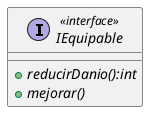 @startuml
interface IEquipable <<interface>> {
    {abstract} + reducirDanio():int
    {abstract} + mejorar()
}
@enduml